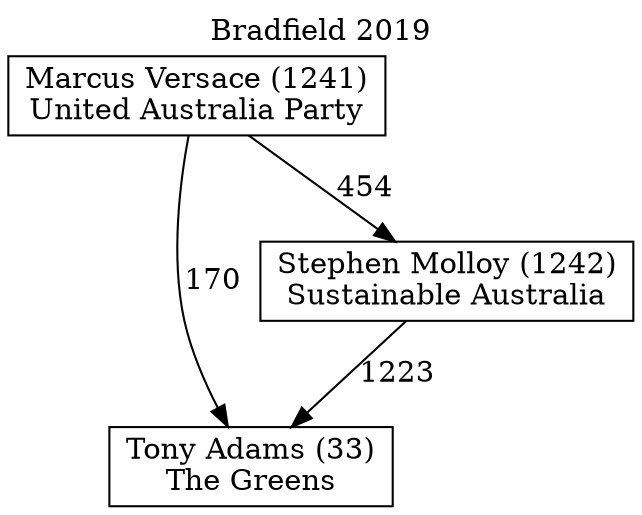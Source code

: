 // House preference flow
digraph "Tony Adams (33)_Bradfield_2019" {
	graph [label="Bradfield 2019" labelloc=t mclimit=10]
	node [shape=box]
	"Tony Adams (33)" [label="Tony Adams (33)
The Greens"]
	"Stephen Molloy (1242)" [label="Stephen Molloy (1242)
Sustainable Australia"]
	"Marcus Versace (1241)" [label="Marcus Versace (1241)
United Australia Party"]
	"Tony Adams (33)" [label="Tony Adams (33)
The Greens"]
	"Marcus Versace (1241)" [label="Marcus Versace (1241)
United Australia Party"]
	"Marcus Versace (1241)" [label="Marcus Versace (1241)
United Australia Party"]
	"Stephen Molloy (1242)" [label="Stephen Molloy (1242)
Sustainable Australia"]
	"Marcus Versace (1241)" [label="Marcus Versace (1241)
United Australia Party"]
	"Marcus Versace (1241)" [label="Marcus Versace (1241)
United Australia Party"]
	"Stephen Molloy (1242)" -> "Tony Adams (33)" [label=1223]
	"Marcus Versace (1241)" -> "Stephen Molloy (1242)" [label=454]
	"Marcus Versace (1241)" -> "Tony Adams (33)" [label=170]
}
